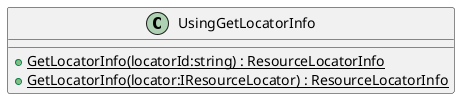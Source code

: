 @startuml
class UsingGetLocatorInfo {
    + {static} GetLocatorInfo(locatorId:string) : ResourceLocatorInfo
    + {static} GetLocatorInfo(locator:IResourceLocator) : ResourceLocatorInfo
}
@enduml
